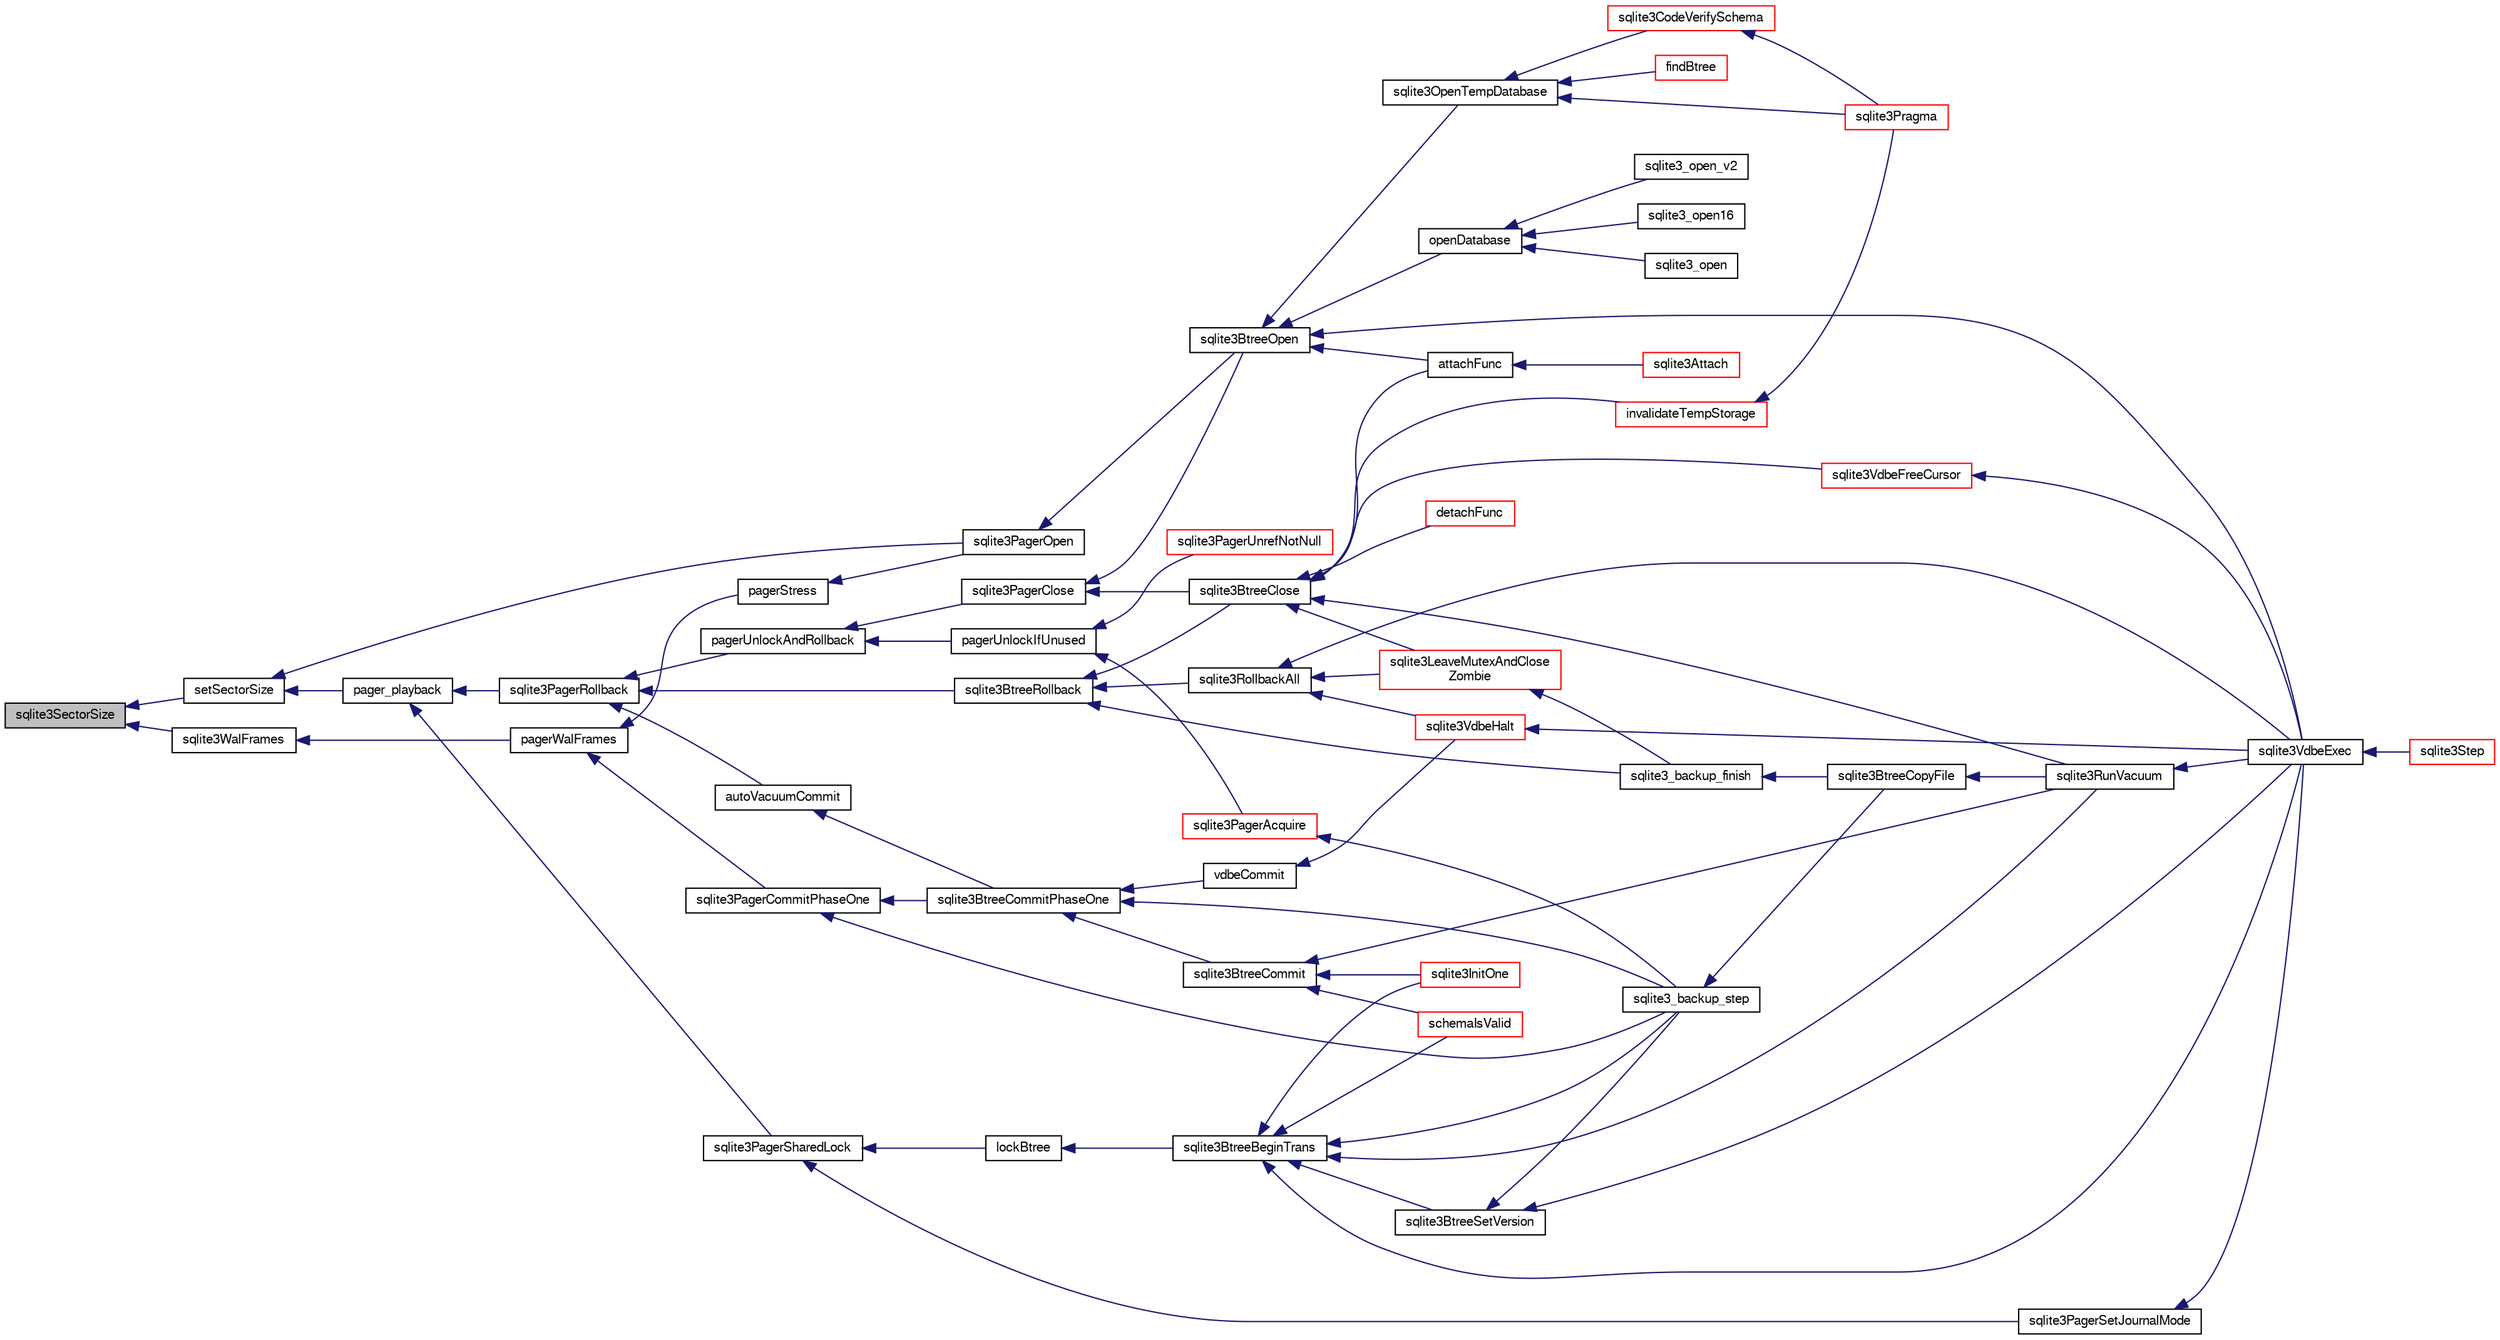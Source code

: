 digraph "sqlite3SectorSize"
{
  edge [fontname="FreeSans",fontsize="10",labelfontname="FreeSans",labelfontsize="10"];
  node [fontname="FreeSans",fontsize="10",shape=record];
  rankdir="LR";
  Node693933 [label="sqlite3SectorSize",height=0.2,width=0.4,color="black", fillcolor="grey75", style="filled", fontcolor="black"];
  Node693933 -> Node693934 [dir="back",color="midnightblue",fontsize="10",style="solid",fontname="FreeSans"];
  Node693934 [label="setSectorSize",height=0.2,width=0.4,color="black", fillcolor="white", style="filled",URL="$sqlite3_8c.html#ae5c96f9f828df3cd795fe591b788ce35"];
  Node693934 -> Node693935 [dir="back",color="midnightblue",fontsize="10",style="solid",fontname="FreeSans"];
  Node693935 [label="pager_playback",height=0.2,width=0.4,color="black", fillcolor="white", style="filled",URL="$sqlite3_8c.html#a9d9a750a9fc76eb4b668c8a16b164a65"];
  Node693935 -> Node693936 [dir="back",color="midnightblue",fontsize="10",style="solid",fontname="FreeSans"];
  Node693936 [label="sqlite3PagerSharedLock",height=0.2,width=0.4,color="black", fillcolor="white", style="filled",URL="$sqlite3_8c.html#a58c197b629fb6eaacf96c7add57c70df"];
  Node693936 -> Node693937 [dir="back",color="midnightblue",fontsize="10",style="solid",fontname="FreeSans"];
  Node693937 [label="sqlite3PagerSetJournalMode",height=0.2,width=0.4,color="black", fillcolor="white", style="filled",URL="$sqlite3_8c.html#afb929a0a4553cda84de16180ddbd09f7"];
  Node693937 -> Node693938 [dir="back",color="midnightblue",fontsize="10",style="solid",fontname="FreeSans"];
  Node693938 [label="sqlite3VdbeExec",height=0.2,width=0.4,color="black", fillcolor="white", style="filled",URL="$sqlite3_8c.html#a8ce40a614bdc56719c4d642b1e4dfb21"];
  Node693938 -> Node693939 [dir="back",color="midnightblue",fontsize="10",style="solid",fontname="FreeSans"];
  Node693939 [label="sqlite3Step",height=0.2,width=0.4,color="red", fillcolor="white", style="filled",URL="$sqlite3_8c.html#a3f2872e873e2758a4beedad1d5113554"];
  Node693936 -> Node694199 [dir="back",color="midnightblue",fontsize="10",style="solid",fontname="FreeSans"];
  Node694199 [label="lockBtree",height=0.2,width=0.4,color="black", fillcolor="white", style="filled",URL="$sqlite3_8c.html#a5b808194d3178be15705a420265cee9d"];
  Node694199 -> Node694200 [dir="back",color="midnightblue",fontsize="10",style="solid",fontname="FreeSans"];
  Node694200 [label="sqlite3BtreeBeginTrans",height=0.2,width=0.4,color="black", fillcolor="white", style="filled",URL="$sqlite3_8c.html#a52d6706df15c67c22aa7d0e290c16bf5"];
  Node694200 -> Node694201 [dir="back",color="midnightblue",fontsize="10",style="solid",fontname="FreeSans"];
  Node694201 [label="sqlite3BtreeSetVersion",height=0.2,width=0.4,color="black", fillcolor="white", style="filled",URL="$sqlite3_8c.html#a2db3061b5c557699a47415ca0342ba01"];
  Node694201 -> Node694151 [dir="back",color="midnightblue",fontsize="10",style="solid",fontname="FreeSans"];
  Node694151 [label="sqlite3_backup_step",height=0.2,width=0.4,color="black", fillcolor="white", style="filled",URL="$sqlite3_8h.html#a1699b75e98d082eebc465a9e64c35269"];
  Node694151 -> Node694152 [dir="back",color="midnightblue",fontsize="10",style="solid",fontname="FreeSans"];
  Node694152 [label="sqlite3BtreeCopyFile",height=0.2,width=0.4,color="black", fillcolor="white", style="filled",URL="$sqlite3_8c.html#a4d9e19a79f0d5c1dfcef0bd137ae83f9"];
  Node694152 -> Node694124 [dir="back",color="midnightblue",fontsize="10",style="solid",fontname="FreeSans"];
  Node694124 [label="sqlite3RunVacuum",height=0.2,width=0.4,color="black", fillcolor="white", style="filled",URL="$sqlite3_8c.html#a5e83ddc7b3e7e8e79ad5d1fc92de1d2f"];
  Node694124 -> Node693938 [dir="back",color="midnightblue",fontsize="10",style="solid",fontname="FreeSans"];
  Node694201 -> Node693938 [dir="back",color="midnightblue",fontsize="10",style="solid",fontname="FreeSans"];
  Node694200 -> Node694151 [dir="back",color="midnightblue",fontsize="10",style="solid",fontname="FreeSans"];
  Node694200 -> Node693938 [dir="back",color="midnightblue",fontsize="10",style="solid",fontname="FreeSans"];
  Node694200 -> Node693964 [dir="back",color="midnightblue",fontsize="10",style="solid",fontname="FreeSans"];
  Node693964 [label="sqlite3InitOne",height=0.2,width=0.4,color="red", fillcolor="white", style="filled",URL="$sqlite3_8c.html#ac4318b25df65269906b0379251fe9b85"];
  Node694200 -> Node694149 [dir="back",color="midnightblue",fontsize="10",style="solid",fontname="FreeSans"];
  Node694149 [label="schemaIsValid",height=0.2,width=0.4,color="red", fillcolor="white", style="filled",URL="$sqlite3_8c.html#a7c466fe28e7ca6f46b8bf72c46d9738d"];
  Node694200 -> Node694124 [dir="back",color="midnightblue",fontsize="10",style="solid",fontname="FreeSans"];
  Node693935 -> Node694202 [dir="back",color="midnightblue",fontsize="10",style="solid",fontname="FreeSans"];
  Node694202 [label="sqlite3PagerRollback",height=0.2,width=0.4,color="black", fillcolor="white", style="filled",URL="$sqlite3_8c.html#afdd2ecbb97b7a716892ff6bd10c7dfd0"];
  Node694202 -> Node694203 [dir="back",color="midnightblue",fontsize="10",style="solid",fontname="FreeSans"];
  Node694203 [label="pagerUnlockAndRollback",height=0.2,width=0.4,color="black", fillcolor="white", style="filled",URL="$sqlite3_8c.html#a02d96b7bf62c3b13ba905d168914518c"];
  Node694203 -> Node694204 [dir="back",color="midnightblue",fontsize="10",style="solid",fontname="FreeSans"];
  Node694204 [label="sqlite3PagerClose",height=0.2,width=0.4,color="black", fillcolor="white", style="filled",URL="$sqlite3_8c.html#af94b1f96b60689fd09422cce2c85f53f"];
  Node694204 -> Node694205 [dir="back",color="midnightblue",fontsize="10",style="solid",fontname="FreeSans"];
  Node694205 [label="sqlite3BtreeOpen",height=0.2,width=0.4,color="black", fillcolor="white", style="filled",URL="$sqlite3_8c.html#a13dcb44dc34af6ce9d38de9c5aa975f9"];
  Node694205 -> Node693938 [dir="back",color="midnightblue",fontsize="10",style="solid",fontname="FreeSans"];
  Node694205 -> Node693966 [dir="back",color="midnightblue",fontsize="10",style="solid",fontname="FreeSans"];
  Node693966 [label="attachFunc",height=0.2,width=0.4,color="black", fillcolor="white", style="filled",URL="$sqlite3_8c.html#a69cb751a7da501b9a0aa37e0d7c3eaf7"];
  Node693966 -> Node693967 [dir="back",color="midnightblue",fontsize="10",style="solid",fontname="FreeSans"];
  Node693967 [label="sqlite3Attach",height=0.2,width=0.4,color="red", fillcolor="white", style="filled",URL="$sqlite3_8c.html#ae0907fe0b43cc1b4c7e6a16213e8546f"];
  Node694205 -> Node694206 [dir="back",color="midnightblue",fontsize="10",style="solid",fontname="FreeSans"];
  Node694206 [label="sqlite3OpenTempDatabase",height=0.2,width=0.4,color="black", fillcolor="white", style="filled",URL="$sqlite3_8c.html#aaf3088380b731428b72d3b5777f93755"];
  Node694206 -> Node694143 [dir="back",color="midnightblue",fontsize="10",style="solid",fontname="FreeSans"];
  Node694143 [label="findBtree",height=0.2,width=0.4,color="red", fillcolor="white", style="filled",URL="$sqlite3_8c.html#ab4ee5743b77efd7f8832bf0b9315f973"];
  Node694206 -> Node694207 [dir="back",color="midnightblue",fontsize="10",style="solid",fontname="FreeSans"];
  Node694207 [label="sqlite3CodeVerifySchema",height=0.2,width=0.4,color="red", fillcolor="white", style="filled",URL="$sqlite3_8c.html#ad9d8708d96f8416ec59ebf41c57000f9"];
  Node694207 -> Node694016 [dir="back",color="midnightblue",fontsize="10",style="solid",fontname="FreeSans"];
  Node694016 [label="sqlite3Pragma",height=0.2,width=0.4,color="red", fillcolor="white", style="filled",URL="$sqlite3_8c.html#a111391370f58f8e6a6eca51fd34d62ed"];
  Node694206 -> Node694016 [dir="back",color="midnightblue",fontsize="10",style="solid",fontname="FreeSans"];
  Node694205 -> Node694173 [dir="back",color="midnightblue",fontsize="10",style="solid",fontname="FreeSans"];
  Node694173 [label="openDatabase",height=0.2,width=0.4,color="black", fillcolor="white", style="filled",URL="$sqlite3_8c.html#a6a9c3bc3a64234e863413f41db473758"];
  Node694173 -> Node694174 [dir="back",color="midnightblue",fontsize="10",style="solid",fontname="FreeSans"];
  Node694174 [label="sqlite3_open",height=0.2,width=0.4,color="black", fillcolor="white", style="filled",URL="$sqlite3_8h.html#a97ba966ed1acc38409786258268f5f71"];
  Node694173 -> Node694175 [dir="back",color="midnightblue",fontsize="10",style="solid",fontname="FreeSans"];
  Node694175 [label="sqlite3_open_v2",height=0.2,width=0.4,color="black", fillcolor="white", style="filled",URL="$sqlite3_8h.html#a140fe275b6975dc867cea50a65a217c4"];
  Node694173 -> Node694176 [dir="back",color="midnightblue",fontsize="10",style="solid",fontname="FreeSans"];
  Node694176 [label="sqlite3_open16",height=0.2,width=0.4,color="black", fillcolor="white", style="filled",URL="$sqlite3_8h.html#adbc401bb96713f32e553db32f6f3ca33"];
  Node694204 -> Node694211 [dir="back",color="midnightblue",fontsize="10",style="solid",fontname="FreeSans"];
  Node694211 [label="sqlite3BtreeClose",height=0.2,width=0.4,color="black", fillcolor="white", style="filled",URL="$sqlite3_8c.html#a729b65009b66a99200496b09c124df01"];
  Node694211 -> Node694212 [dir="back",color="midnightblue",fontsize="10",style="solid",fontname="FreeSans"];
  Node694212 [label="sqlite3VdbeFreeCursor",height=0.2,width=0.4,color="red", fillcolor="white", style="filled",URL="$sqlite3_8c.html#a0f9084083e1d0639708934630f33d6ef"];
  Node694212 -> Node693938 [dir="back",color="midnightblue",fontsize="10",style="solid",fontname="FreeSans"];
  Node694211 -> Node693966 [dir="back",color="midnightblue",fontsize="10",style="solid",fontname="FreeSans"];
  Node694211 -> Node694153 [dir="back",color="midnightblue",fontsize="10",style="solid",fontname="FreeSans"];
  Node694153 [label="detachFunc",height=0.2,width=0.4,color="red", fillcolor="white", style="filled",URL="$sqlite3_8c.html#a2b3dd04cb87abd088926ab0082a60b77"];
  Node694211 -> Node694154 [dir="back",color="midnightblue",fontsize="10",style="solid",fontname="FreeSans"];
  Node694154 [label="invalidateTempStorage",height=0.2,width=0.4,color="red", fillcolor="white", style="filled",URL="$sqlite3_8c.html#a759777a1eb3c3e96a5af94932b39e69a"];
  Node694154 -> Node694016 [dir="back",color="midnightblue",fontsize="10",style="solid",fontname="FreeSans"];
  Node694211 -> Node694124 [dir="back",color="midnightblue",fontsize="10",style="solid",fontname="FreeSans"];
  Node694211 -> Node694167 [dir="back",color="midnightblue",fontsize="10",style="solid",fontname="FreeSans"];
  Node694167 [label="sqlite3LeaveMutexAndClose\lZombie",height=0.2,width=0.4,color="red", fillcolor="white", style="filled",URL="$sqlite3_8c.html#afe3a37c29dcb0fe9fc15fe07a3976f59"];
  Node694167 -> Node694168 [dir="back",color="midnightblue",fontsize="10",style="solid",fontname="FreeSans"];
  Node694168 [label="sqlite3_backup_finish",height=0.2,width=0.4,color="black", fillcolor="white", style="filled",URL="$sqlite3_8h.html#a176857dd58d99be53b6d7305533e0048"];
  Node694168 -> Node694152 [dir="back",color="midnightblue",fontsize="10",style="solid",fontname="FreeSans"];
  Node694203 -> Node694216 [dir="back",color="midnightblue",fontsize="10",style="solid",fontname="FreeSans"];
  Node694216 [label="pagerUnlockIfUnused",height=0.2,width=0.4,color="black", fillcolor="white", style="filled",URL="$sqlite3_8c.html#abf547f4276efb6f10262f7fde1e4d065"];
  Node694216 -> Node694217 [dir="back",color="midnightblue",fontsize="10",style="solid",fontname="FreeSans"];
  Node694217 [label="sqlite3PagerAcquire",height=0.2,width=0.4,color="red", fillcolor="white", style="filled",URL="$sqlite3_8c.html#a22a53daafd2bd778cda390312651f994"];
  Node694217 -> Node694151 [dir="back",color="midnightblue",fontsize="10",style="solid",fontname="FreeSans"];
  Node694216 -> Node694283 [dir="back",color="midnightblue",fontsize="10",style="solid",fontname="FreeSans"];
  Node694283 [label="sqlite3PagerUnrefNotNull",height=0.2,width=0.4,color="red", fillcolor="white", style="filled",URL="$sqlite3_8c.html#a4b314f96f09f5c68c94672e420e31ab9"];
  Node694202 -> Node694256 [dir="back",color="midnightblue",fontsize="10",style="solid",fontname="FreeSans"];
  Node694256 [label="autoVacuumCommit",height=0.2,width=0.4,color="black", fillcolor="white", style="filled",URL="$sqlite3_8c.html#a809d22c6311135ae3048adf41febaef0"];
  Node694256 -> Node694257 [dir="back",color="midnightblue",fontsize="10",style="solid",fontname="FreeSans"];
  Node694257 [label="sqlite3BtreeCommitPhaseOne",height=0.2,width=0.4,color="black", fillcolor="white", style="filled",URL="$sqlite3_8c.html#ae266cba101e64ad99a166f237532e262"];
  Node694257 -> Node694258 [dir="back",color="midnightblue",fontsize="10",style="solid",fontname="FreeSans"];
  Node694258 [label="sqlite3BtreeCommit",height=0.2,width=0.4,color="black", fillcolor="white", style="filled",URL="$sqlite3_8c.html#a8e56ab314556935f9f73080147d26419"];
  Node694258 -> Node693964 [dir="back",color="midnightblue",fontsize="10",style="solid",fontname="FreeSans"];
  Node694258 -> Node694149 [dir="back",color="midnightblue",fontsize="10",style="solid",fontname="FreeSans"];
  Node694258 -> Node694124 [dir="back",color="midnightblue",fontsize="10",style="solid",fontname="FreeSans"];
  Node694257 -> Node694151 [dir="back",color="midnightblue",fontsize="10",style="solid",fontname="FreeSans"];
  Node694257 -> Node694259 [dir="back",color="midnightblue",fontsize="10",style="solid",fontname="FreeSans"];
  Node694259 [label="vdbeCommit",height=0.2,width=0.4,color="black", fillcolor="white", style="filled",URL="$sqlite3_8c.html#a5d7f1e0625451b987728f600cfe1b92d"];
  Node694259 -> Node694157 [dir="back",color="midnightblue",fontsize="10",style="solid",fontname="FreeSans"];
  Node694157 [label="sqlite3VdbeHalt",height=0.2,width=0.4,color="red", fillcolor="white", style="filled",URL="$sqlite3_8c.html#a8d1d99703d999190fbc35ecc981cb709"];
  Node694157 -> Node693938 [dir="back",color="midnightblue",fontsize="10",style="solid",fontname="FreeSans"];
  Node694202 -> Node694262 [dir="back",color="midnightblue",fontsize="10",style="solid",fontname="FreeSans"];
  Node694262 [label="sqlite3BtreeRollback",height=0.2,width=0.4,color="black", fillcolor="white", style="filled",URL="$sqlite3_8c.html#a317473acdafdd688385c8954f09de186"];
  Node694262 -> Node694211 [dir="back",color="midnightblue",fontsize="10",style="solid",fontname="FreeSans"];
  Node694262 -> Node694168 [dir="back",color="midnightblue",fontsize="10",style="solid",fontname="FreeSans"];
  Node694262 -> Node694156 [dir="back",color="midnightblue",fontsize="10",style="solid",fontname="FreeSans"];
  Node694156 [label="sqlite3RollbackAll",height=0.2,width=0.4,color="black", fillcolor="white", style="filled",URL="$sqlite3_8c.html#ad902dd388d73208539f557962e3fe6bb"];
  Node694156 -> Node694157 [dir="back",color="midnightblue",fontsize="10",style="solid",fontname="FreeSans"];
  Node694156 -> Node693938 [dir="back",color="midnightblue",fontsize="10",style="solid",fontname="FreeSans"];
  Node694156 -> Node694167 [dir="back",color="midnightblue",fontsize="10",style="solid",fontname="FreeSans"];
  Node693934 -> Node694304 [dir="back",color="midnightblue",fontsize="10",style="solid",fontname="FreeSans"];
  Node694304 [label="sqlite3PagerOpen",height=0.2,width=0.4,color="black", fillcolor="white", style="filled",URL="$sqlite3_8c.html#a5b4a74e8a1754922c482b7af19b30611"];
  Node694304 -> Node694205 [dir="back",color="midnightblue",fontsize="10",style="solid",fontname="FreeSans"];
  Node693933 -> Node694321 [dir="back",color="midnightblue",fontsize="10",style="solid",fontname="FreeSans"];
  Node694321 [label="sqlite3WalFrames",height=0.2,width=0.4,color="black", fillcolor="white", style="filled",URL="$sqlite3_8c.html#af9606aac275558d3b96c83b2bff2d717"];
  Node694321 -> Node694302 [dir="back",color="midnightblue",fontsize="10",style="solid",fontname="FreeSans"];
  Node694302 [label="pagerWalFrames",height=0.2,width=0.4,color="black", fillcolor="white", style="filled",URL="$sqlite3_8c.html#a1675dba6bfeb50d8aa8a0509103fd004"];
  Node694302 -> Node694303 [dir="back",color="midnightblue",fontsize="10",style="solid",fontname="FreeSans"];
  Node694303 [label="pagerStress",height=0.2,width=0.4,color="black", fillcolor="white", style="filled",URL="$sqlite3_8c.html#abb21a3a371038e9e3e69af0f21a1b386"];
  Node694303 -> Node694304 [dir="back",color="midnightblue",fontsize="10",style="solid",fontname="FreeSans"];
  Node694302 -> Node694291 [dir="back",color="midnightblue",fontsize="10",style="solid",fontname="FreeSans"];
  Node694291 [label="sqlite3PagerCommitPhaseOne",height=0.2,width=0.4,color="black", fillcolor="white", style="filled",URL="$sqlite3_8c.html#a2baf986bff9120486e9acc5951494ea7"];
  Node694291 -> Node694257 [dir="back",color="midnightblue",fontsize="10",style="solid",fontname="FreeSans"];
  Node694291 -> Node694151 [dir="back",color="midnightblue",fontsize="10",style="solid",fontname="FreeSans"];
}
